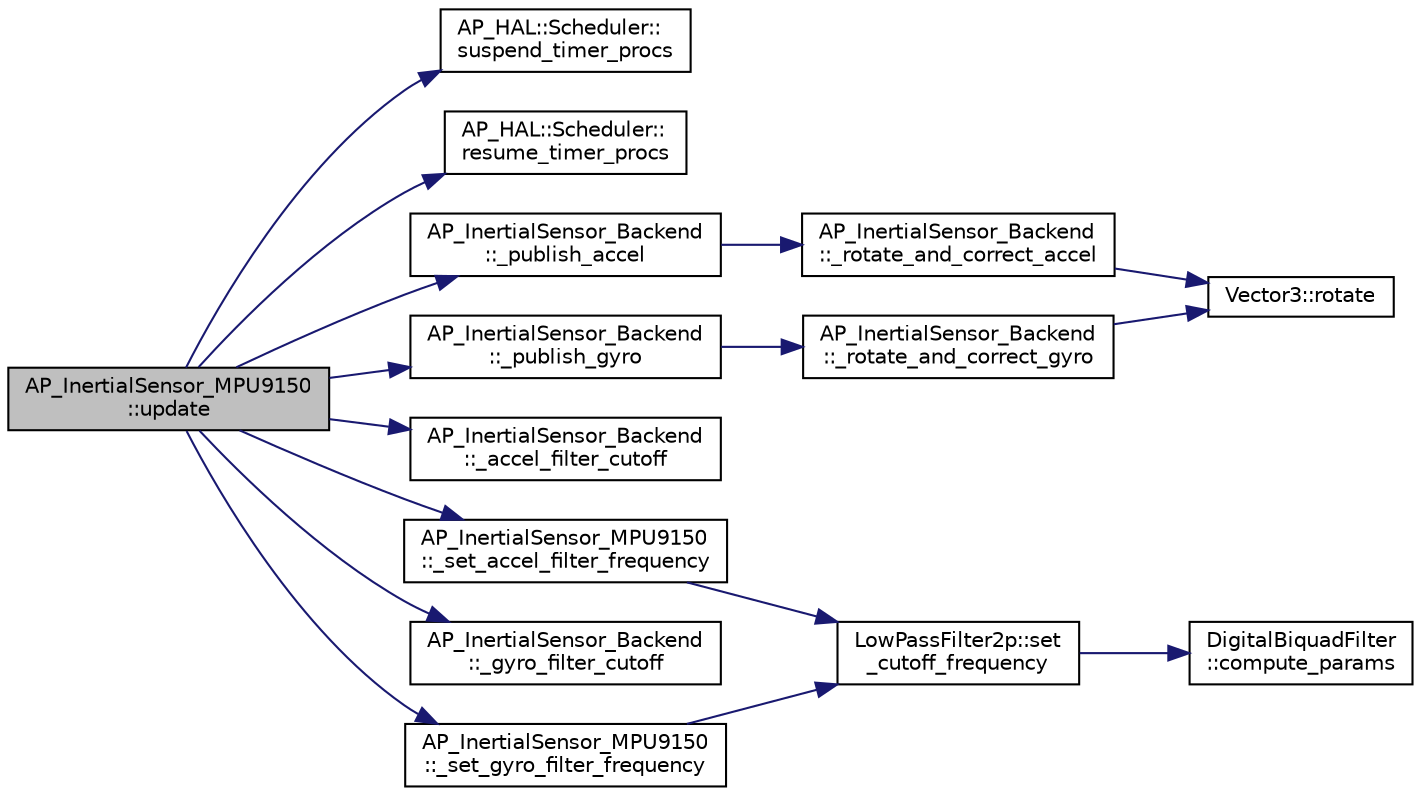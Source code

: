 digraph "AP_InertialSensor_MPU9150::update"
{
 // INTERACTIVE_SVG=YES
  edge [fontname="Helvetica",fontsize="10",labelfontname="Helvetica",labelfontsize="10"];
  node [fontname="Helvetica",fontsize="10",shape=record];
  rankdir="LR";
  Node1 [label="AP_InertialSensor_MPU9150\l::update",height=0.2,width=0.4,color="black", fillcolor="grey75", style="filled" fontcolor="black"];
  Node1 -> Node2 [color="midnightblue",fontsize="10",style="solid",fontname="Helvetica"];
  Node2 [label="AP_HAL::Scheduler::\lsuspend_timer_procs",height=0.2,width=0.4,color="black", fillcolor="white", style="filled",URL="$classAP__HAL_1_1Scheduler.html#ae7d4952721abae16479fef1f0ca37145"];
  Node1 -> Node3 [color="midnightblue",fontsize="10",style="solid",fontname="Helvetica"];
  Node3 [label="AP_HAL::Scheduler::\lresume_timer_procs",height=0.2,width=0.4,color="black", fillcolor="white", style="filled",URL="$classAP__HAL_1_1Scheduler.html#a7c51e7d405211cac2090dbd456223ef7"];
  Node1 -> Node4 [color="midnightblue",fontsize="10",style="solid",fontname="Helvetica"];
  Node4 [label="AP_InertialSensor_Backend\l::_publish_accel",height=0.2,width=0.4,color="black", fillcolor="white", style="filled",URL="$classAP__InertialSensor__Backend.html#a10257ab5a8662aede73d89e32174e46e"];
  Node4 -> Node5 [color="midnightblue",fontsize="10",style="solid",fontname="Helvetica"];
  Node5 [label="AP_InertialSensor_Backend\l::_rotate_and_correct_accel",height=0.2,width=0.4,color="black", fillcolor="white", style="filled",URL="$classAP__InertialSensor__Backend.html#a12e2c1d206fcd62c683165312c836a50"];
  Node5 -> Node6 [color="midnightblue",fontsize="10",style="solid",fontname="Helvetica"];
  Node6 [label="Vector3::rotate",height=0.2,width=0.4,color="black", fillcolor="white", style="filled",URL="$classVector3.html#a53d5701ae2db9492944550927279b7b8"];
  Node1 -> Node7 [color="midnightblue",fontsize="10",style="solid",fontname="Helvetica"];
  Node7 [label="AP_InertialSensor_Backend\l::_publish_gyro",height=0.2,width=0.4,color="black", fillcolor="white", style="filled",URL="$classAP__InertialSensor__Backend.html#a510108cffcd83c9afd8e37d63c4d3cf9"];
  Node7 -> Node8 [color="midnightblue",fontsize="10",style="solid",fontname="Helvetica"];
  Node8 [label="AP_InertialSensor_Backend\l::_rotate_and_correct_gyro",height=0.2,width=0.4,color="black", fillcolor="white", style="filled",URL="$classAP__InertialSensor__Backend.html#a6b5d3fdd263b6737d8116257d2ea05c4"];
  Node8 -> Node6 [color="midnightblue",fontsize="10",style="solid",fontname="Helvetica"];
  Node1 -> Node9 [color="midnightblue",fontsize="10",style="solid",fontname="Helvetica"];
  Node9 [label="AP_InertialSensor_Backend\l::_accel_filter_cutoff",height=0.2,width=0.4,color="black", fillcolor="white", style="filled",URL="$classAP__InertialSensor__Backend.html#aa7fdfb9c9f28d883fbb109e13ded7f0f"];
  Node1 -> Node10 [color="midnightblue",fontsize="10",style="solid",fontname="Helvetica"];
  Node10 [label="AP_InertialSensor_MPU9150\l::_set_accel_filter_frequency",height=0.2,width=0.4,color="black", fillcolor="white", style="filled",URL="$classAP__InertialSensor__MPU9150.html#ab3866dd1e3527673f3aece3794eafd43"];
  Node10 -> Node11 [color="midnightblue",fontsize="10",style="solid",fontname="Helvetica"];
  Node11 [label="LowPassFilter2p::set\l_cutoff_frequency",height=0.2,width=0.4,color="black", fillcolor="white", style="filled",URL="$classLowPassFilter2p.html#a354e914d7d8979e54134c3077ee8359a"];
  Node11 -> Node12 [color="midnightblue",fontsize="10",style="solid",fontname="Helvetica"];
  Node12 [label="DigitalBiquadFilter\l::compute_params",height=0.2,width=0.4,color="black", fillcolor="white", style="filled",URL="$classDigitalBiquadFilter.html#a24c076203eb25a5744c867093da51d83"];
  Node1 -> Node13 [color="midnightblue",fontsize="10",style="solid",fontname="Helvetica"];
  Node13 [label="AP_InertialSensor_Backend\l::_gyro_filter_cutoff",height=0.2,width=0.4,color="black", fillcolor="white", style="filled",URL="$classAP__InertialSensor__Backend.html#a9c376bd62d2a8e0262f887c6188d0af9"];
  Node1 -> Node14 [color="midnightblue",fontsize="10",style="solid",fontname="Helvetica"];
  Node14 [label="AP_InertialSensor_MPU9150\l::_set_gyro_filter_frequency",height=0.2,width=0.4,color="black", fillcolor="white", style="filled",URL="$classAP__InertialSensor__MPU9150.html#a11920de68c6ceee367d640799239bb32"];
  Node14 -> Node11 [color="midnightblue",fontsize="10",style="solid",fontname="Helvetica"];
}
